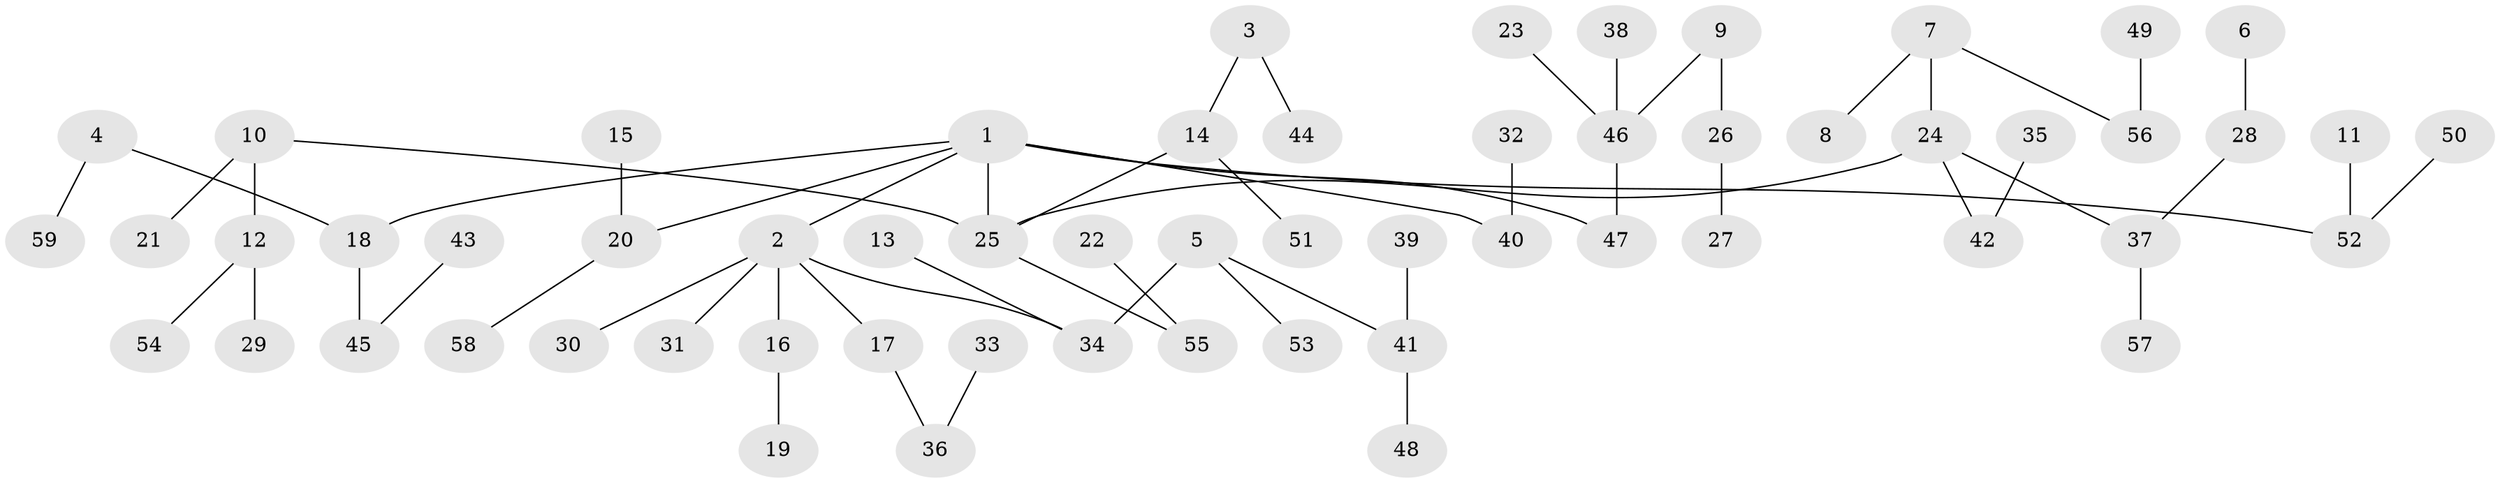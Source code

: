 // original degree distribution, {6: 0.02564102564102564, 5: 0.008547008547008548, 4: 0.10256410256410256, 7: 0.008547008547008548, 3: 0.11965811965811966, 2: 0.2222222222222222, 1: 0.5128205128205128}
// Generated by graph-tools (version 1.1) at 2025/02/03/09/25 03:02:17]
// undirected, 59 vertices, 58 edges
graph export_dot {
graph [start="1"]
  node [color=gray90,style=filled];
  1;
  2;
  3;
  4;
  5;
  6;
  7;
  8;
  9;
  10;
  11;
  12;
  13;
  14;
  15;
  16;
  17;
  18;
  19;
  20;
  21;
  22;
  23;
  24;
  25;
  26;
  27;
  28;
  29;
  30;
  31;
  32;
  33;
  34;
  35;
  36;
  37;
  38;
  39;
  40;
  41;
  42;
  43;
  44;
  45;
  46;
  47;
  48;
  49;
  50;
  51;
  52;
  53;
  54;
  55;
  56;
  57;
  58;
  59;
  1 -- 2 [weight=1.0];
  1 -- 18 [weight=1.0];
  1 -- 20 [weight=1.0];
  1 -- 25 [weight=1.0];
  1 -- 40 [weight=1.0];
  1 -- 47 [weight=1.0];
  1 -- 52 [weight=1.0];
  2 -- 16 [weight=1.0];
  2 -- 17 [weight=1.0];
  2 -- 30 [weight=1.0];
  2 -- 31 [weight=1.0];
  2 -- 34 [weight=1.0];
  3 -- 14 [weight=1.0];
  3 -- 44 [weight=1.0];
  4 -- 18 [weight=1.0];
  4 -- 59 [weight=1.0];
  5 -- 34 [weight=1.0];
  5 -- 41 [weight=1.0];
  5 -- 53 [weight=1.0];
  6 -- 28 [weight=1.0];
  7 -- 8 [weight=1.0];
  7 -- 24 [weight=1.0];
  7 -- 56 [weight=1.0];
  9 -- 26 [weight=1.0];
  9 -- 46 [weight=1.0];
  10 -- 12 [weight=1.0];
  10 -- 21 [weight=1.0];
  10 -- 25 [weight=1.0];
  11 -- 52 [weight=1.0];
  12 -- 29 [weight=1.0];
  12 -- 54 [weight=1.0];
  13 -- 34 [weight=1.0];
  14 -- 25 [weight=1.0];
  14 -- 51 [weight=1.0];
  15 -- 20 [weight=1.0];
  16 -- 19 [weight=1.0];
  17 -- 36 [weight=1.0];
  18 -- 45 [weight=1.0];
  20 -- 58 [weight=1.0];
  22 -- 55 [weight=1.0];
  23 -- 46 [weight=1.0];
  24 -- 25 [weight=1.0];
  24 -- 37 [weight=1.0];
  24 -- 42 [weight=1.0];
  25 -- 55 [weight=1.0];
  26 -- 27 [weight=1.0];
  28 -- 37 [weight=1.0];
  32 -- 40 [weight=1.0];
  33 -- 36 [weight=1.0];
  35 -- 42 [weight=1.0];
  37 -- 57 [weight=1.0];
  38 -- 46 [weight=1.0];
  39 -- 41 [weight=1.0];
  41 -- 48 [weight=1.0];
  43 -- 45 [weight=1.0];
  46 -- 47 [weight=1.0];
  49 -- 56 [weight=1.0];
  50 -- 52 [weight=1.0];
}
